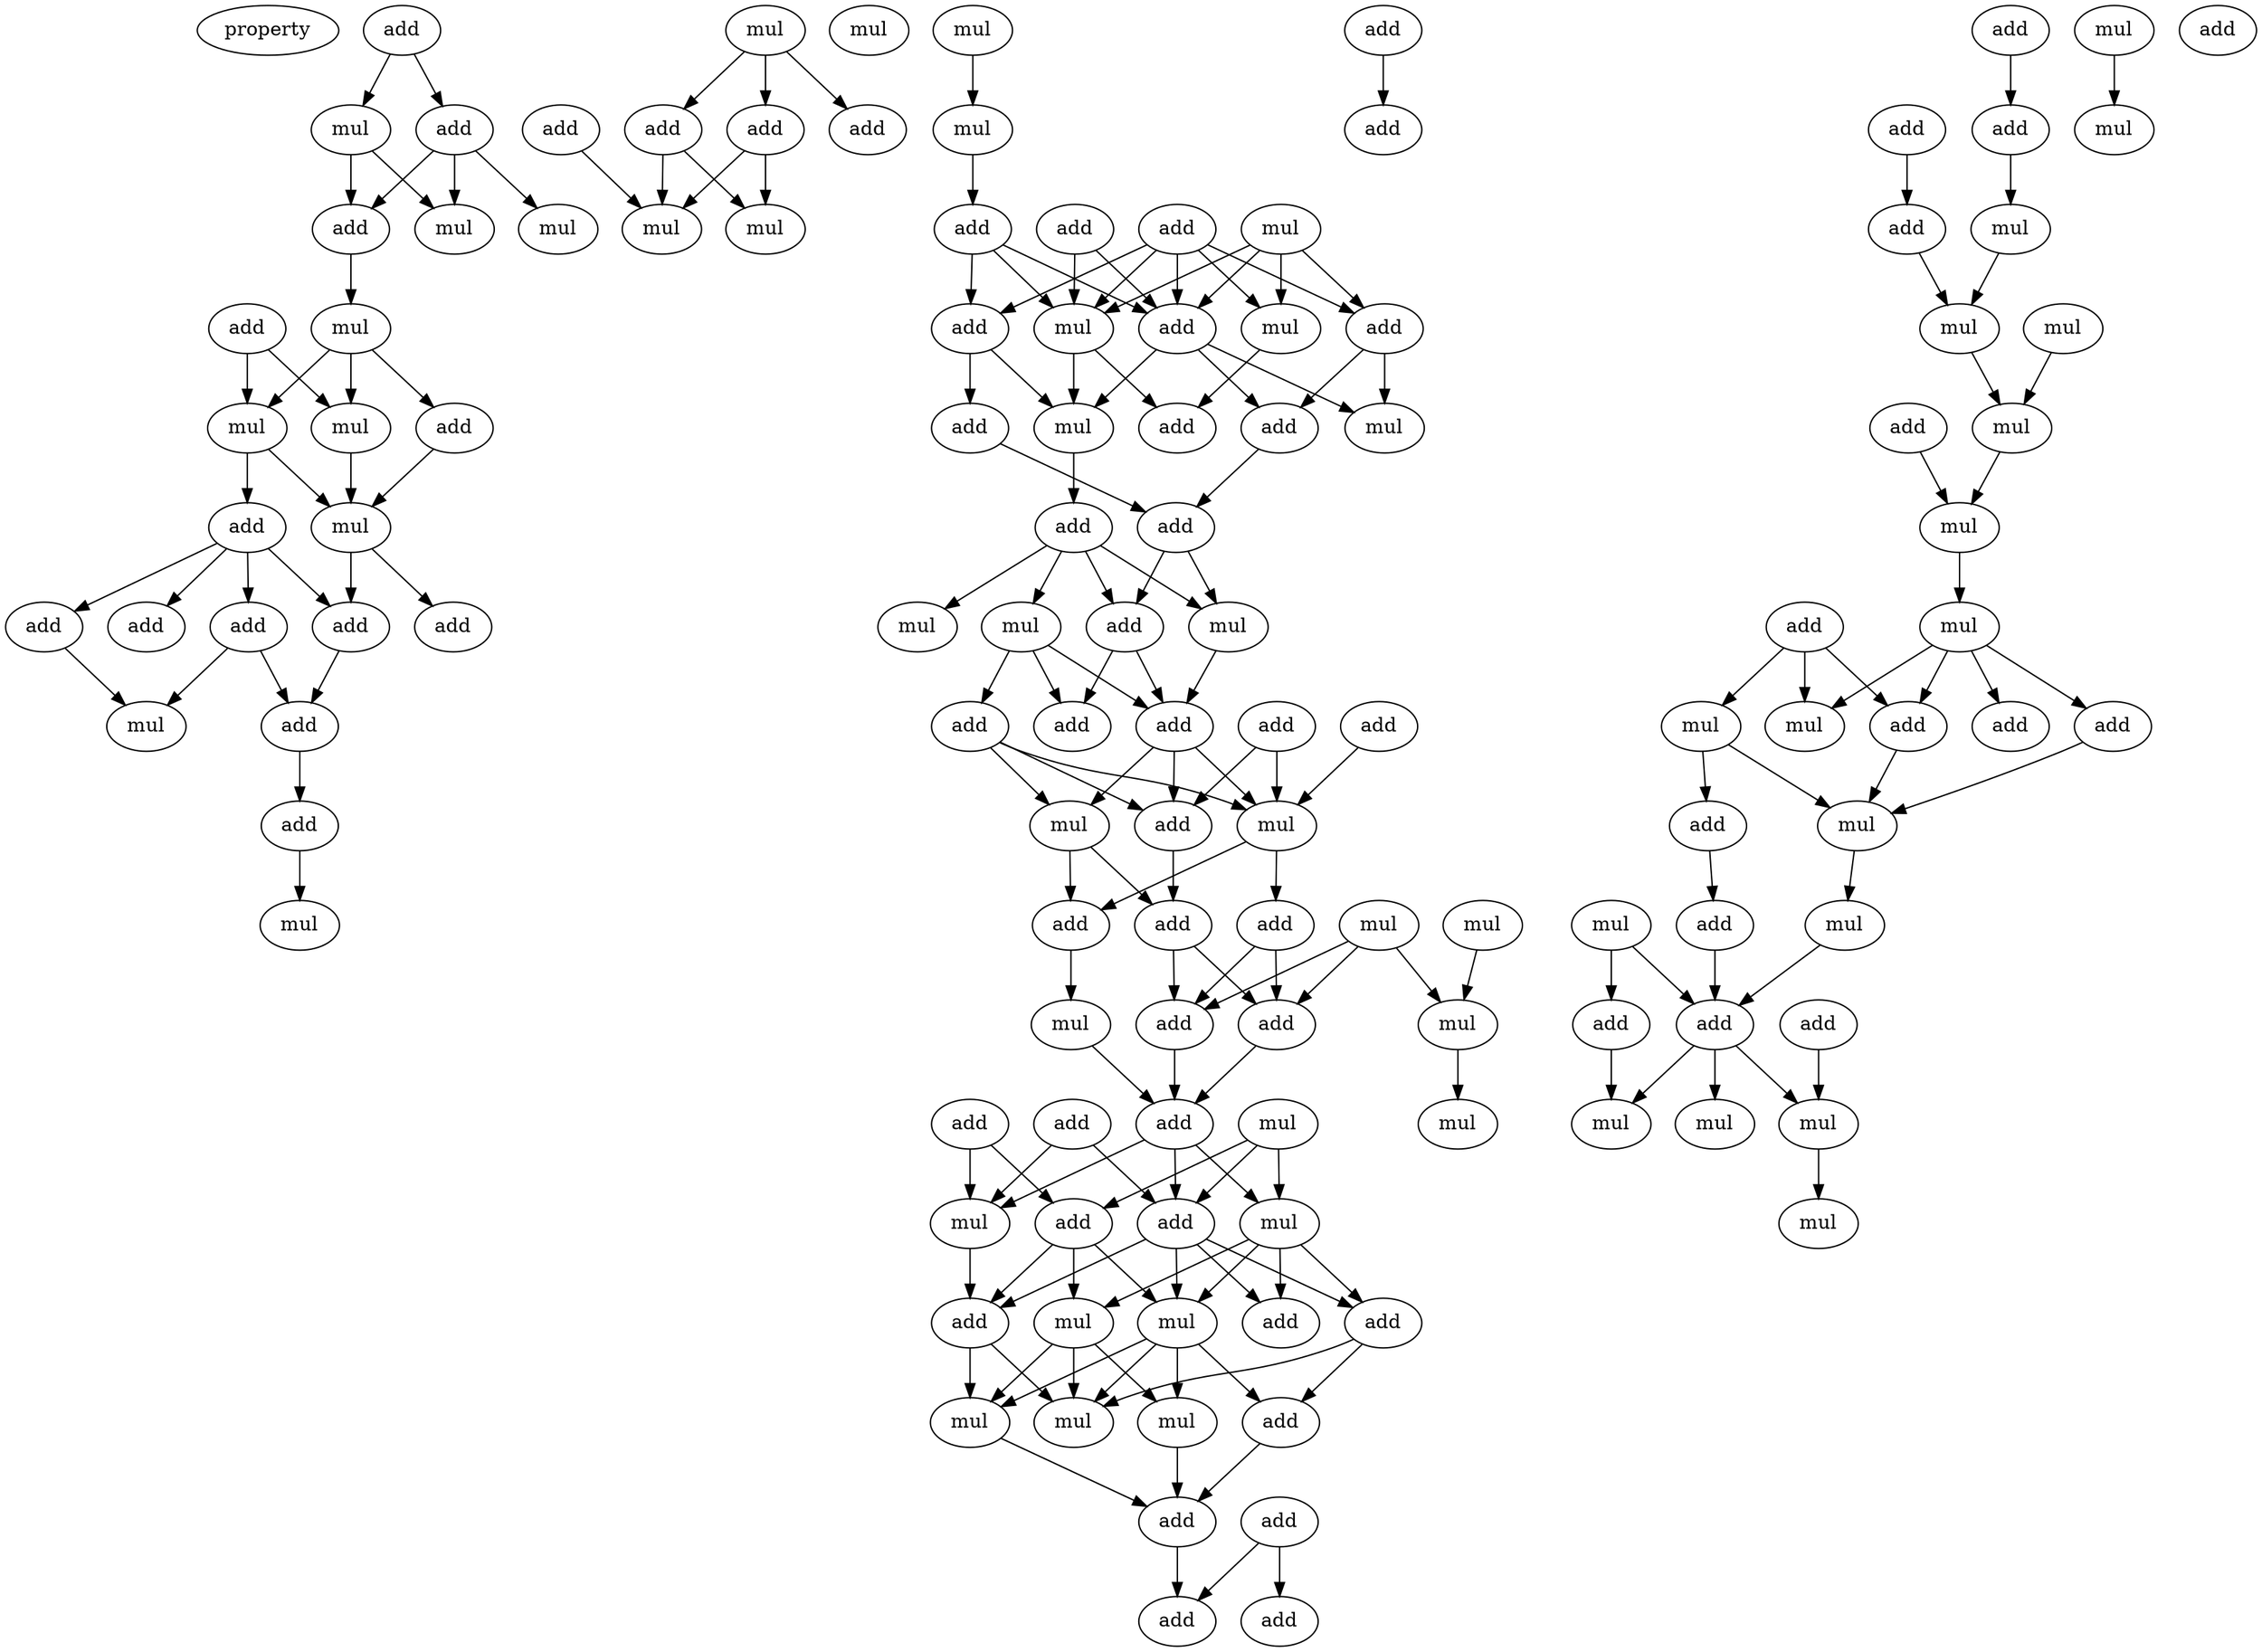 digraph {
    node [fontcolor=black]
    property [mul=2,lf=1.3]
    0 [ label = add ];
    1 [ label = mul ];
    2 [ label = add ];
    3 [ label = mul ];
    4 [ label = add ];
    5 [ label = mul ];
    6 [ label = mul ];
    7 [ label = add ];
    8 [ label = mul ];
    9 [ label = mul ];
    10 [ label = add ];
    11 [ label = mul ];
    12 [ label = add ];
    13 [ label = add ];
    14 [ label = add ];
    15 [ label = add ];
    16 [ label = add ];
    17 [ label = add ];
    18 [ label = mul ];
    19 [ label = add ];
    20 [ label = add ];
    21 [ label = mul ];
    22 [ label = mul ];
    23 [ label = mul ];
    24 [ label = add ];
    25 [ label = add ];
    26 [ label = add ];
    27 [ label = add ];
    28 [ label = mul ];
    29 [ label = mul ];
    30 [ label = mul ];
    31 [ label = mul ];
    32 [ label = mul ];
    33 [ label = add ];
    34 [ label = add ];
    35 [ label = add ];
    36 [ label = add ];
    37 [ label = mul ];
    38 [ label = mul ];
    39 [ label = add ];
    40 [ label = add ];
    41 [ label = mul ];
    42 [ label = mul ];
    43 [ label = add ];
    44 [ label = add ];
    45 [ label = add ];
    46 [ label = add ];
    47 [ label = add ];
    48 [ label = add ];
    49 [ label = mul ];
    50 [ label = mul ];
    51 [ label = mul ];
    52 [ label = add ];
    53 [ label = add ];
    54 [ label = add ];
    55 [ label = add ];
    56 [ label = add ];
    57 [ label = mul ];
    58 [ label = mul ];
    59 [ label = add ];
    60 [ label = add ];
    61 [ label = mul ];
    62 [ label = add ];
    63 [ label = mul ];
    64 [ label = add ];
    65 [ label = add ];
    66 [ label = mul ];
    67 [ label = mul ];
    68 [ label = add ];
    69 [ label = add ];
    70 [ label = mul ];
    71 [ label = add ];
    72 [ label = add ];
    73 [ label = mul ];
    74 [ label = mul ];
    75 [ label = add ];
    76 [ label = add ];
    77 [ label = mul ];
    78 [ label = add ];
    79 [ label = add ];
    80 [ label = add ];
    81 [ label = mul ];
    82 [ label = mul ];
    83 [ label = mul ];
    84 [ label = add ];
    85 [ label = mul ];
    86 [ label = mul ];
    87 [ label = add ];
    88 [ label = add ];
    89 [ label = add ];
    90 [ label = add ];
    91 [ label = add ];
    92 [ label = add ];
    93 [ label = add ];
    94 [ label = add ];
    95 [ label = add ];
    96 [ label = add ];
    97 [ label = mul ];
    98 [ label = mul ];
    99 [ label = mul ];
    100 [ label = mul ];
    101 [ label = add ];
    102 [ label = mul ];
    103 [ label = mul ];
    104 [ label = add ];
    105 [ label = mul ];
    106 [ label = add ];
    107 [ label = mul ];
    108 [ label = add ];
    109 [ label = mul ];
    110 [ label = add ];
    111 [ label = add ];
    112 [ label = mul ];
    113 [ label = add ];
    114 [ label = mul ];
    115 [ label = mul ];
    116 [ label = add ];
    117 [ label = mul ];
    118 [ label = add ];
    119 [ label = add ];
    120 [ label = add ];
    121 [ label = mul ];
    122 [ label = mul ];
    123 [ label = mul ];
    124 [ label = mul ];
    0 -> 1 [ name = 0 ];
    0 -> 2 [ name = 1 ];
    1 -> 3 [ name = 2 ];
    1 -> 4 [ name = 3 ];
    2 -> 3 [ name = 4 ];
    2 -> 4 [ name = 5 ];
    2 -> 5 [ name = 6 ];
    4 -> 6 [ name = 7 ];
    6 -> 8 [ name = 8 ];
    6 -> 9 [ name = 9 ];
    6 -> 10 [ name = 10 ];
    7 -> 8 [ name = 11 ];
    7 -> 9 [ name = 12 ];
    8 -> 11 [ name = 13 ];
    9 -> 11 [ name = 14 ];
    9 -> 12 [ name = 15 ];
    10 -> 11 [ name = 16 ];
    11 -> 13 [ name = 17 ];
    11 -> 16 [ name = 18 ];
    12 -> 14 [ name = 19 ];
    12 -> 15 [ name = 20 ];
    12 -> 16 [ name = 21 ];
    12 -> 17 [ name = 22 ];
    15 -> 18 [ name = 23 ];
    15 -> 19 [ name = 24 ];
    16 -> 19 [ name = 25 ];
    17 -> 18 [ name = 26 ];
    19 -> 20 [ name = 27 ];
    20 -> 21 [ name = 28 ];
    22 -> 24 [ name = 29 ];
    22 -> 25 [ name = 30 ];
    22 -> 27 [ name = 31 ];
    24 -> 29 [ name = 32 ];
    24 -> 30 [ name = 33 ];
    26 -> 29 [ name = 34 ];
    27 -> 29 [ name = 35 ];
    27 -> 30 [ name = 36 ];
    28 -> 31 [ name = 37 ];
    31 -> 35 [ name = 38 ];
    32 -> 37 [ name = 39 ];
    32 -> 38 [ name = 40 ];
    32 -> 39 [ name = 41 ];
    32 -> 40 [ name = 42 ];
    33 -> 36 [ name = 43 ];
    33 -> 37 [ name = 44 ];
    33 -> 38 [ name = 45 ];
    33 -> 39 [ name = 46 ];
    33 -> 40 [ name = 47 ];
    34 -> 38 [ name = 48 ];
    34 -> 40 [ name = 49 ];
    35 -> 36 [ name = 50 ];
    35 -> 38 [ name = 51 ];
    35 -> 40 [ name = 52 ];
    36 -> 41 [ name = 53 ];
    36 -> 44 [ name = 54 ];
    37 -> 45 [ name = 55 ];
    38 -> 41 [ name = 56 ];
    38 -> 45 [ name = 57 ];
    39 -> 42 [ name = 58 ];
    39 -> 43 [ name = 59 ];
    40 -> 41 [ name = 60 ];
    40 -> 42 [ name = 61 ];
    40 -> 43 [ name = 62 ];
    41 -> 47 [ name = 63 ];
    43 -> 46 [ name = 64 ];
    44 -> 46 [ name = 65 ];
    46 -> 48 [ name = 66 ];
    46 -> 51 [ name = 67 ];
    47 -> 48 [ name = 68 ];
    47 -> 49 [ name = 69 ];
    47 -> 50 [ name = 70 ];
    47 -> 51 [ name = 71 ];
    48 -> 54 [ name = 72 ];
    48 -> 55 [ name = 73 ];
    49 -> 54 [ name = 74 ];
    49 -> 55 [ name = 75 ];
    49 -> 56 [ name = 76 ];
    51 -> 54 [ name = 77 ];
    52 -> 57 [ name = 78 ];
    53 -> 57 [ name = 79 ];
    53 -> 59 [ name = 80 ];
    54 -> 57 [ name = 81 ];
    54 -> 58 [ name = 82 ];
    54 -> 59 [ name = 83 ];
    56 -> 57 [ name = 84 ];
    56 -> 58 [ name = 85 ];
    56 -> 59 [ name = 86 ];
    57 -> 60 [ name = 87 ];
    57 -> 64 [ name = 88 ];
    58 -> 60 [ name = 89 ];
    58 -> 62 [ name = 90 ];
    59 -> 62 [ name = 91 ];
    60 -> 66 [ name = 92 ];
    61 -> 65 [ name = 93 ];
    61 -> 67 [ name = 94 ];
    61 -> 68 [ name = 95 ];
    62 -> 65 [ name = 96 ];
    62 -> 68 [ name = 97 ];
    63 -> 67 [ name = 98 ];
    64 -> 65 [ name = 99 ];
    64 -> 68 [ name = 100 ];
    65 -> 69 [ name = 101 ];
    66 -> 69 [ name = 102 ];
    67 -> 73 [ name = 103 ];
    68 -> 69 [ name = 104 ];
    69 -> 74 [ name = 105 ];
    69 -> 76 [ name = 106 ];
    69 -> 77 [ name = 107 ];
    70 -> 74 [ name = 108 ];
    70 -> 75 [ name = 109 ];
    70 -> 76 [ name = 110 ];
    71 -> 76 [ name = 111 ];
    71 -> 77 [ name = 112 ];
    72 -> 75 [ name = 113 ];
    72 -> 77 [ name = 114 ];
    74 -> 78 [ name = 115 ];
    74 -> 79 [ name = 116 ];
    74 -> 81 [ name = 117 ];
    74 -> 82 [ name = 118 ];
    75 -> 80 [ name = 119 ];
    75 -> 81 [ name = 120 ];
    75 -> 82 [ name = 121 ];
    76 -> 78 [ name = 122 ];
    76 -> 79 [ name = 123 ];
    76 -> 80 [ name = 124 ];
    76 -> 81 [ name = 125 ];
    77 -> 80 [ name = 126 ];
    78 -> 84 [ name = 127 ];
    78 -> 86 [ name = 128 ];
    80 -> 83 [ name = 129 ];
    80 -> 86 [ name = 130 ];
    81 -> 83 [ name = 131 ];
    81 -> 84 [ name = 132 ];
    81 -> 85 [ name = 133 ];
    81 -> 86 [ name = 134 ];
    82 -> 83 [ name = 135 ];
    82 -> 85 [ name = 136 ];
    82 -> 86 [ name = 137 ];
    83 -> 87 [ name = 138 ];
    84 -> 87 [ name = 139 ];
    85 -> 87 [ name = 140 ];
    87 -> 89 [ name = 141 ];
    88 -> 89 [ name = 142 ];
    88 -> 90 [ name = 143 ];
    91 -> 92 [ name = 144 ];
    93 -> 94 [ name = 145 ];
    94 -> 97 [ name = 146 ];
    95 -> 96 [ name = 147 ];
    96 -> 99 [ name = 148 ];
    97 -> 99 [ name = 149 ];
    98 -> 103 [ name = 150 ];
    99 -> 102 [ name = 151 ];
    100 -> 102 [ name = 152 ];
    101 -> 105 [ name = 153 ];
    102 -> 105 [ name = 154 ];
    105 -> 107 [ name = 155 ];
    106 -> 109 [ name = 156 ];
    106 -> 111 [ name = 157 ];
    106 -> 112 [ name = 158 ];
    107 -> 108 [ name = 159 ];
    107 -> 110 [ name = 160 ];
    107 -> 111 [ name = 161 ];
    107 -> 112 [ name = 162 ];
    109 -> 113 [ name = 163 ];
    109 -> 114 [ name = 164 ];
    110 -> 114 [ name = 165 ];
    111 -> 114 [ name = 166 ];
    113 -> 116 [ name = 167 ];
    114 -> 115 [ name = 168 ];
    115 -> 118 [ name = 169 ];
    116 -> 118 [ name = 170 ];
    117 -> 118 [ name = 171 ];
    117 -> 119 [ name = 172 ];
    118 -> 121 [ name = 173 ];
    118 -> 122 [ name = 174 ];
    118 -> 123 [ name = 175 ];
    119 -> 121 [ name = 176 ];
    120 -> 122 [ name = 177 ];
    122 -> 124 [ name = 178 ];
}
